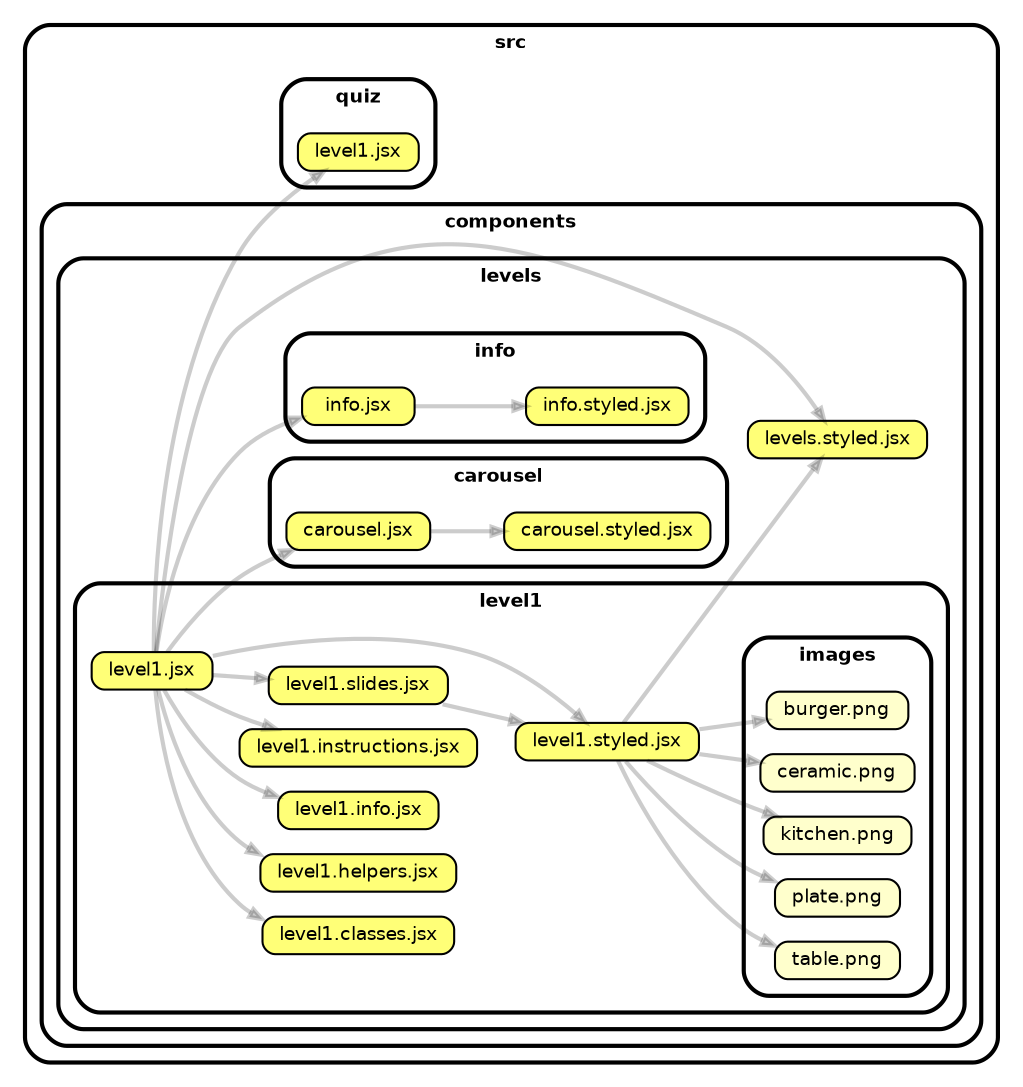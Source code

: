 strict digraph "dependency-cruiser output"{
    ordering="out" rankdir="LR" splines="true" overlap="false" nodesep="0.16" ranksep="0.18" fontname="Helvetica-bold" fontsize="9" style="rounded,bold,filled" fillcolor="#ffffff" compound="true"
    node [shape="box" style="rounded, filled" height="0.2" color="black" fillcolor="#ffffcc" fontcolor="black" fontname="Helvetica" fontsize="9"]
    edge [arrowhead="normal" arrowsize="0.6" penwidth="2.0" color="#00000033" fontname="Helvetica" fontsize="9"]

    subgraph "cluster_src" {label="src" subgraph "cluster_src/components" {label="components" subgraph "cluster_src/components/levels" {label="levels" subgraph "cluster_src/components/levels/carousel" {label="carousel" "src/components/levels/carousel/carousel.jsx" [label=<carousel.jsx> tooltip="carousel.jsx" URL="src/components/levels/carousel/carousel.jsx" fillcolor="#ffff77"] } } } }
    "src/components/levels/carousel/carousel.jsx" -> "src/components/levels/carousel/carousel.styled.jsx"
    subgraph "cluster_src" {label="src" subgraph "cluster_src/components" {label="components" subgraph "cluster_src/components/levels" {label="levels" subgraph "cluster_src/components/levels/carousel" {label="carousel" "src/components/levels/carousel/carousel.styled.jsx" [label=<carousel.styled.jsx> tooltip="carousel.styled.jsx" URL="src/components/levels/carousel/carousel.styled.jsx" fillcolor="#ffff77"] } } } }
    subgraph "cluster_src" {label="src" subgraph "cluster_src/components" {label="components" subgraph "cluster_src/components/levels" {label="levels" subgraph "cluster_src/components/levels/info" {label="info" "src/components/levels/info/info.jsx" [label=<info.jsx> tooltip="info.jsx" URL="src/components/levels/info/info.jsx" fillcolor="#ffff77"] } } } }
    "src/components/levels/info/info.jsx" -> "src/components/levels/info/info.styled.jsx"
    subgraph "cluster_src" {label="src" subgraph "cluster_src/components" {label="components" subgraph "cluster_src/components/levels" {label="levels" subgraph "cluster_src/components/levels/info" {label="info" "src/components/levels/info/info.styled.jsx" [label=<info.styled.jsx> tooltip="info.styled.jsx" URL="src/components/levels/info/info.styled.jsx" fillcolor="#ffff77"] } } } }
    subgraph "cluster_src" {label="src" subgraph "cluster_src/components" {label="components" subgraph "cluster_src/components/levels" {label="levels" subgraph "cluster_src/components/levels/level1" {label="level1" subgraph "cluster_src/components/levels/level1/images" {label="images" "src/components/levels/level1/images/burger.png" [label=<burger.png> tooltip="burger.png" URL="src/components/levels/level1/images/burger.png" ] } } } } }
    subgraph "cluster_src" {label="src" subgraph "cluster_src/components" {label="components" subgraph "cluster_src/components/levels" {label="levels" subgraph "cluster_src/components/levels/level1" {label="level1" subgraph "cluster_src/components/levels/level1/images" {label="images" "src/components/levels/level1/images/ceramic.png" [label=<ceramic.png> tooltip="ceramic.png" URL="src/components/levels/level1/images/ceramic.png" ] } } } } }
    subgraph "cluster_src" {label="src" subgraph "cluster_src/components" {label="components" subgraph "cluster_src/components/levels" {label="levels" subgraph "cluster_src/components/levels/level1" {label="level1" subgraph "cluster_src/components/levels/level1/images" {label="images" "src/components/levels/level1/images/kitchen.png" [label=<kitchen.png> tooltip="kitchen.png" URL="src/components/levels/level1/images/kitchen.png" ] } } } } }
    subgraph "cluster_src" {label="src" subgraph "cluster_src/components" {label="components" subgraph "cluster_src/components/levels" {label="levels" subgraph "cluster_src/components/levels/level1" {label="level1" subgraph "cluster_src/components/levels/level1/images" {label="images" "src/components/levels/level1/images/plate.png" [label=<plate.png> tooltip="plate.png" URL="src/components/levels/level1/images/plate.png" ] } } } } }
    subgraph "cluster_src" {label="src" subgraph "cluster_src/components" {label="components" subgraph "cluster_src/components/levels" {label="levels" subgraph "cluster_src/components/levels/level1" {label="level1" subgraph "cluster_src/components/levels/level1/images" {label="images" "src/components/levels/level1/images/table.png" [label=<table.png> tooltip="table.png" URL="src/components/levels/level1/images/table.png" ] } } } } }
    subgraph "cluster_src" {label="src" subgraph "cluster_src/components" {label="components" subgraph "cluster_src/components/levels" {label="levels" subgraph "cluster_src/components/levels/level1" {label="level1" "src/components/levels/level1/level1.classes.jsx" [label=<level1.classes.jsx> tooltip="level1.classes.jsx" URL="src/components/levels/level1/level1.classes.jsx" fillcolor="#ffff77"] } } } }
    subgraph "cluster_src" {label="src" subgraph "cluster_src/components" {label="components" subgraph "cluster_src/components/levels" {label="levels" subgraph "cluster_src/components/levels/level1" {label="level1" "src/components/levels/level1/level1.helpers.jsx" [label=<level1.helpers.jsx> tooltip="level1.helpers.jsx" URL="src/components/levels/level1/level1.helpers.jsx" fillcolor="#ffff77"] } } } }
    subgraph "cluster_src" {label="src" subgraph "cluster_src/components" {label="components" subgraph "cluster_src/components/levels" {label="levels" subgraph "cluster_src/components/levels/level1" {label="level1" "src/components/levels/level1/level1.info.jsx" [label=<level1.info.jsx> tooltip="level1.info.jsx" URL="src/components/levels/level1/level1.info.jsx" fillcolor="#ffff77"] } } } }
    subgraph "cluster_src" {label="src" subgraph "cluster_src/components" {label="components" subgraph "cluster_src/components/levels" {label="levels" subgraph "cluster_src/components/levels/level1" {label="level1" "src/components/levels/level1/level1.instructions.jsx" [label=<level1.instructions.jsx> tooltip="level1.instructions.jsx" URL="src/components/levels/level1/level1.instructions.jsx" fillcolor="#ffff77"] } } } }
    subgraph "cluster_src" {label="src" subgraph "cluster_src/components" {label="components" subgraph "cluster_src/components/levels" {label="levels" subgraph "cluster_src/components/levels/level1" {label="level1" "src/components/levels/level1/level1.jsx" [label=<level1.jsx> tooltip="level1.jsx" URL="src/components/levels/level1/level1.jsx" fillcolor="#ffff77"] } } } }
    "src/components/levels/level1/level1.jsx" -> "src/quiz/level1.jsx"
    "src/components/levels/level1/level1.jsx" -> "src/components/levels/carousel/carousel.jsx"
    "src/components/levels/level1/level1.jsx" -> "src/components/levels/info/info.jsx"
    "src/components/levels/level1/level1.jsx" -> "src/components/levels/levels.styled.jsx"
    "src/components/levels/level1/level1.jsx" -> "src/components/levels/level1/level1.classes.jsx"
    "src/components/levels/level1/level1.jsx" -> "src/components/levels/level1/level1.helpers.jsx"
    "src/components/levels/level1/level1.jsx" -> "src/components/levels/level1/level1.info.jsx"
    "src/components/levels/level1/level1.jsx" -> "src/components/levels/level1/level1.instructions.jsx"
    "src/components/levels/level1/level1.jsx" -> "src/components/levels/level1/level1.slides.jsx"
    "src/components/levels/level1/level1.jsx" -> "src/components/levels/level1/level1.styled.jsx"
    subgraph "cluster_src" {label="src" subgraph "cluster_src/components" {label="components" subgraph "cluster_src/components/levels" {label="levels" subgraph "cluster_src/components/levels/level1" {label="level1" "src/components/levels/level1/level1.slides.jsx" [label=<level1.slides.jsx> tooltip="level1.slides.jsx" URL="src/components/levels/level1/level1.slides.jsx" fillcolor="#ffff77"] } } } }
    "src/components/levels/level1/level1.slides.jsx" -> "src/components/levels/level1/level1.styled.jsx"
    subgraph "cluster_src" {label="src" subgraph "cluster_src/components" {label="components" subgraph "cluster_src/components/levels" {label="levels" subgraph "cluster_src/components/levels/level1" {label="level1" "src/components/levels/level1/level1.styled.jsx" [label=<level1.styled.jsx> tooltip="level1.styled.jsx" URL="src/components/levels/level1/level1.styled.jsx" fillcolor="#ffff77"] } } } }
    "src/components/levels/level1/level1.styled.jsx" -> "src/components/levels/levels.styled.jsx"
    "src/components/levels/level1/level1.styled.jsx" -> "src/components/levels/level1/images/burger.png"
    "src/components/levels/level1/level1.styled.jsx" -> "src/components/levels/level1/images/ceramic.png"
    "src/components/levels/level1/level1.styled.jsx" -> "src/components/levels/level1/images/kitchen.png"
    "src/components/levels/level1/level1.styled.jsx" -> "src/components/levels/level1/images/plate.png"
    "src/components/levels/level1/level1.styled.jsx" -> "src/components/levels/level1/images/table.png"
    subgraph "cluster_src" {label="src" subgraph "cluster_src/components" {label="components" subgraph "cluster_src/components/levels" {label="levels" "src/components/levels/levels.styled.jsx" [label=<levels.styled.jsx> tooltip="levels.styled.jsx" URL="src/components/levels/levels.styled.jsx" fillcolor="#ffff77"] } } }
    subgraph "cluster_src" {label="src" subgraph "cluster_src/quiz" {label="quiz" "src/quiz/level1.jsx" [label=<level1.jsx> tooltip="level1.jsx" URL="src/quiz/level1.jsx" fillcolor="#ffff77"] } }
}
